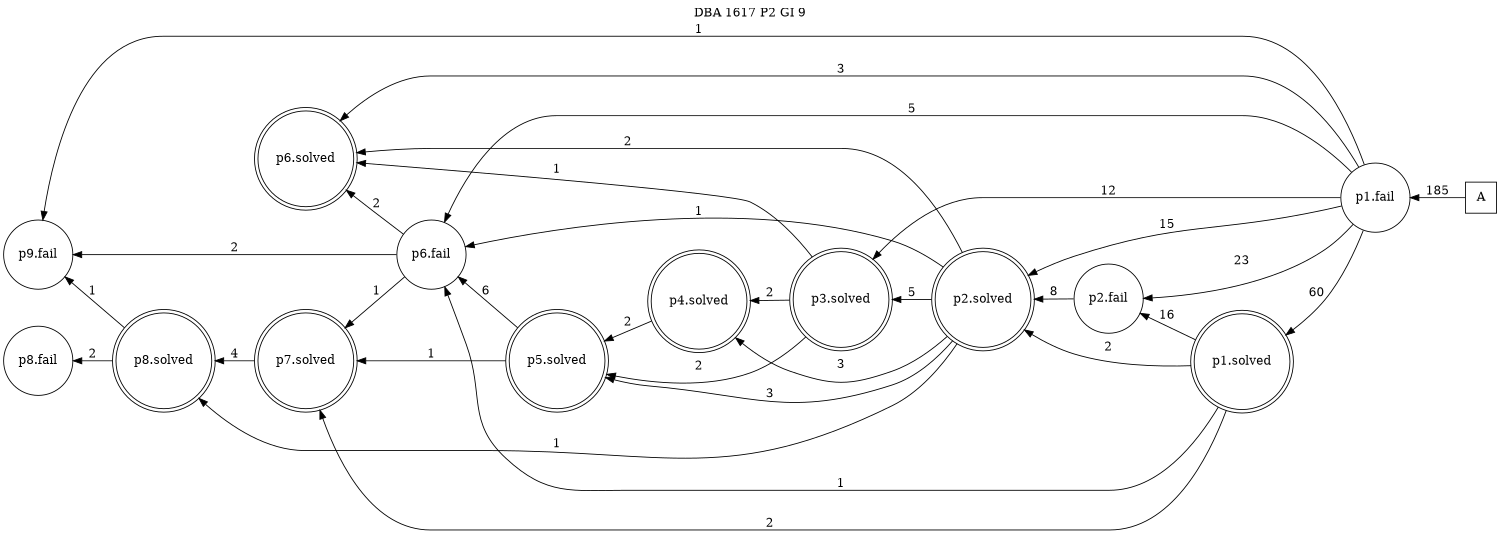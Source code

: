 digraph DBA_1617_P2_GI_9 {
labelloc="tl"
label= " DBA 1617 P2 GI 9 "
rankdir="RL";
graph [ size=" 10 , 10 !"]

"A" [shape="square" label="A"]
"p1.fail" [shape="circle" label="p1.fail"]
"p1.solved" [shape="doublecircle" label="p1.solved"]
"p2.fail" [shape="circle" label="p2.fail"]
"p2.solved" [shape="doublecircle" label="p2.solved"]
"p3.solved" [shape="doublecircle" label="p3.solved"]
"p4.solved" [shape="doublecircle" label="p4.solved"]
"p5.solved" [shape="doublecircle" label="p5.solved"]
"p6.fail" [shape="circle" label="p6.fail"]
"p7.solved" [shape="doublecircle" label="p7.solved"]
"p8.solved" [shape="doublecircle" label="p8.solved"]
"p8.fail" [shape="circle" label="p8.fail"]
"p6.solved" [shape="doublecircle" label="p6.solved"]
"p9.fail" [shape="circle" label="p9.fail"]
"A" -> "p1.fail" [ label=185]
"p1.fail" -> "p1.solved" [ label=60]
"p1.fail" -> "p2.fail" [ label=23]
"p1.fail" -> "p2.solved" [ label=15]
"p1.fail" -> "p3.solved" [ label=12]
"p1.fail" -> "p6.fail" [ label=5]
"p1.fail" -> "p6.solved" [ label=3]
"p1.fail" -> "p9.fail" [ label=1]
"p1.solved" -> "p2.fail" [ label=16]
"p1.solved" -> "p2.solved" [ label=2]
"p1.solved" -> "p6.fail" [ label=1]
"p1.solved" -> "p7.solved" [ label=2]
"p2.fail" -> "p2.solved" [ label=8]
"p2.solved" -> "p3.solved" [ label=5]
"p2.solved" -> "p4.solved" [ label=3]
"p2.solved" -> "p5.solved" [ label=3]
"p2.solved" -> "p6.fail" [ label=1]
"p2.solved" -> "p8.solved" [ label=1]
"p2.solved" -> "p6.solved" [ label=2]
"p3.solved" -> "p4.solved" [ label=2]
"p3.solved" -> "p5.solved" [ label=2]
"p3.solved" -> "p6.solved" [ label=1]
"p4.solved" -> "p5.solved" [ label=2]
"p5.solved" -> "p6.fail" [ label=6]
"p5.solved" -> "p7.solved" [ label=1]
"p6.fail" -> "p7.solved" [ label=1]
"p6.fail" -> "p6.solved" [ label=2]
"p6.fail" -> "p9.fail" [ label=2]
"p7.solved" -> "p8.solved" [ label=4]
"p8.solved" -> "p8.fail" [ label=2]
"p8.solved" -> "p9.fail" [ label=1]
}
